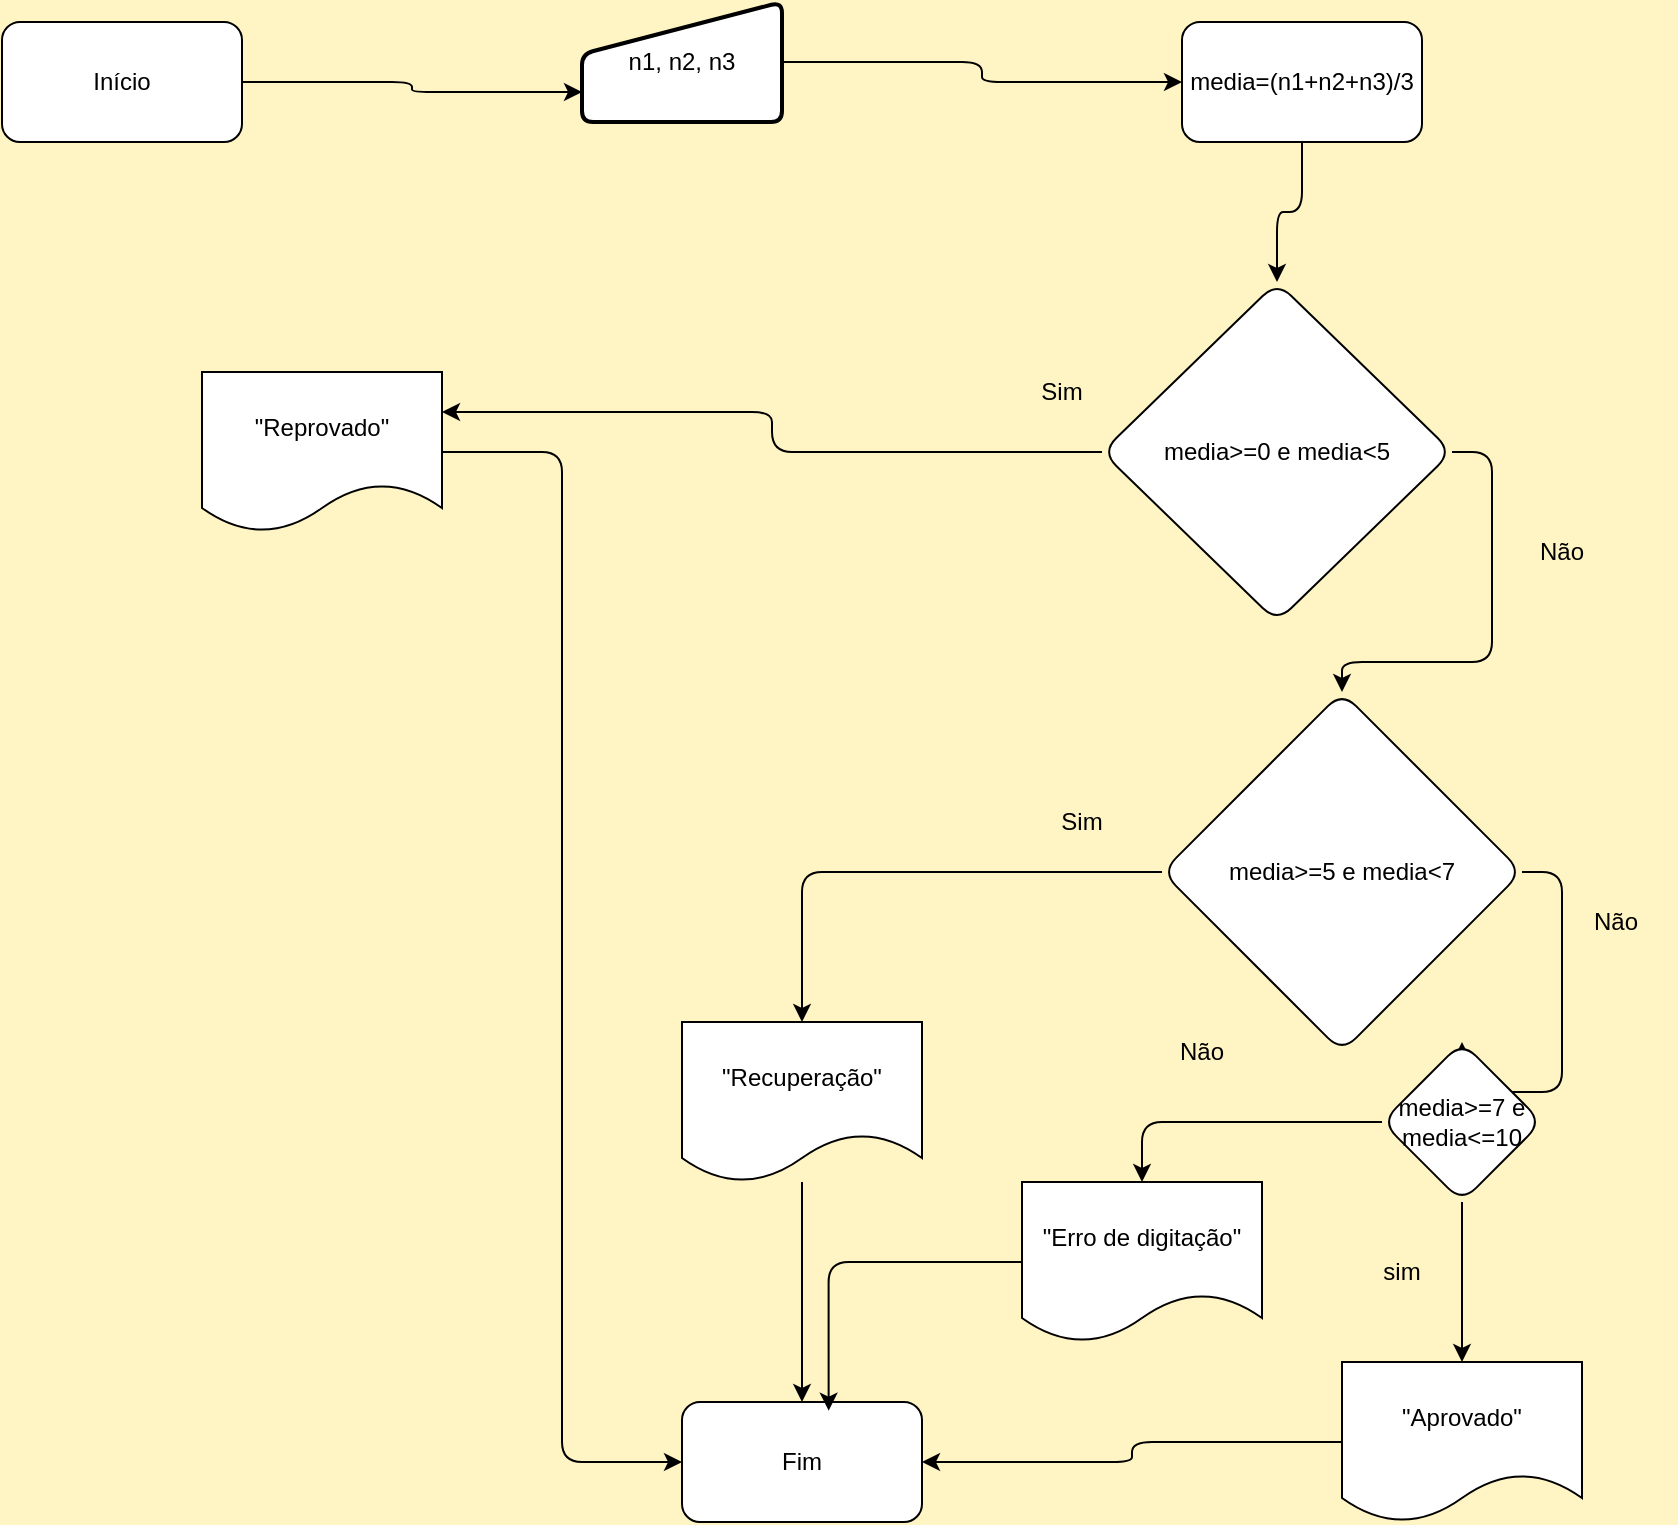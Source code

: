 <mxfile version="25.0.2">
  <diagram name="Página-1" id="dfhIJy6pGqoN_ES3a862">
    <mxGraphModel dx="1750" dy="1048" grid="1" gridSize="10" guides="1" tooltips="1" connect="1" arrows="1" fold="1" page="1" pageScale="1" pageWidth="827" pageHeight="1169" background="#FFF4C3" math="0" shadow="0">
      <root>
        <mxCell id="0" />
        <mxCell id="1" parent="0" />
        <mxCell id="By8TwPPnNFuKV6vYYKvP-43" style="edgeStyle=orthogonalEdgeStyle;rounded=1;orthogonalLoop=1;jettySize=auto;html=1;exitX=1;exitY=0.5;exitDx=0;exitDy=0;entryX=0;entryY=0.75;entryDx=0;entryDy=0;labelBackgroundColor=none;fontColor=default;" edge="1" parent="1" source="By8TwPPnNFuKV6vYYKvP-1" target="By8TwPPnNFuKV6vYYKvP-4">
          <mxGeometry relative="1" as="geometry" />
        </mxCell>
        <mxCell id="By8TwPPnNFuKV6vYYKvP-1" value="Início" style="rounded=1;whiteSpace=wrap;html=1;labelBackgroundColor=none;" vertex="1" parent="1">
          <mxGeometry x="50" y="120" width="120" height="60" as="geometry" />
        </mxCell>
        <mxCell id="By8TwPPnNFuKV6vYYKvP-45" style="edgeStyle=orthogonalEdgeStyle;rounded=1;orthogonalLoop=1;jettySize=auto;html=1;exitX=1;exitY=0.5;exitDx=0;exitDy=0;entryX=0;entryY=0.5;entryDx=0;entryDy=0;labelBackgroundColor=none;fontColor=default;" edge="1" parent="1" source="By8TwPPnNFuKV6vYYKvP-4" target="By8TwPPnNFuKV6vYYKvP-10">
          <mxGeometry relative="1" as="geometry" />
        </mxCell>
        <mxCell id="By8TwPPnNFuKV6vYYKvP-4" value="n1, n2, n3" style="html=1;strokeWidth=2;shape=manualInput;whiteSpace=wrap;rounded=1;size=26;arcSize=11;labelBackgroundColor=none;" vertex="1" parent="1">
          <mxGeometry x="340" y="110" width="100" height="60" as="geometry" />
        </mxCell>
        <mxCell id="By8TwPPnNFuKV6vYYKvP-10" value="media=(n1+n2+n3)/3" style="rounded=1;whiteSpace=wrap;html=1;fontSize=12;labelBackgroundColor=none;" vertex="1" parent="1">
          <mxGeometry x="640" y="120" width="120" height="60" as="geometry" />
        </mxCell>
        <mxCell id="By8TwPPnNFuKV6vYYKvP-13" style="edgeStyle=orthogonalEdgeStyle;rounded=1;orthogonalLoop=1;jettySize=auto;html=1;entryX=0.5;entryY=0;entryDx=0;entryDy=0;labelBackgroundColor=none;fontColor=default;" edge="1" parent="1" source="By8TwPPnNFuKV6vYYKvP-10" target="By8TwPPnNFuKV6vYYKvP-14">
          <mxGeometry relative="1" as="geometry">
            <mxPoint x="397.6" y="329.58" as="targetPoint" />
          </mxGeometry>
        </mxCell>
        <mxCell id="By8TwPPnNFuKV6vYYKvP-20" style="edgeStyle=orthogonalEdgeStyle;rounded=1;orthogonalLoop=1;jettySize=auto;html=1;exitX=1;exitY=0.5;exitDx=0;exitDy=0;entryX=0.5;entryY=0;entryDx=0;entryDy=0;labelBackgroundColor=none;fontColor=default;" edge="1" parent="1" source="By8TwPPnNFuKV6vYYKvP-14" target="By8TwPPnNFuKV6vYYKvP-21">
          <mxGeometry relative="1" as="geometry">
            <mxPoint x="560" y="500" as="targetPoint" />
          </mxGeometry>
        </mxCell>
        <mxCell id="By8TwPPnNFuKV6vYYKvP-49" style="edgeStyle=orthogonalEdgeStyle;rounded=1;orthogonalLoop=1;jettySize=auto;html=1;exitX=0;exitY=0.5;exitDx=0;exitDy=0;entryX=1;entryY=0.25;entryDx=0;entryDy=0;labelBackgroundColor=none;fontColor=default;" edge="1" parent="1" source="By8TwPPnNFuKV6vYYKvP-14" target="By8TwPPnNFuKV6vYYKvP-15">
          <mxGeometry relative="1" as="geometry" />
        </mxCell>
        <mxCell id="By8TwPPnNFuKV6vYYKvP-14" value="media&amp;gt;=0 e media&amp;lt;5" style="rhombus;whiteSpace=wrap;html=1;labelBackgroundColor=none;rounded=1;" vertex="1" parent="1">
          <mxGeometry x="600" y="250" width="175" height="170" as="geometry" />
        </mxCell>
        <mxCell id="By8TwPPnNFuKV6vYYKvP-50" style="edgeStyle=orthogonalEdgeStyle;rounded=1;orthogonalLoop=1;jettySize=auto;html=1;entryX=0;entryY=0.5;entryDx=0;entryDy=0;labelBackgroundColor=none;fontColor=default;" edge="1" parent="1" source="By8TwPPnNFuKV6vYYKvP-15" target="By8TwPPnNFuKV6vYYKvP-31">
          <mxGeometry relative="1" as="geometry" />
        </mxCell>
        <mxCell id="By8TwPPnNFuKV6vYYKvP-15" value="&quot;Reprovado&quot;" style="shape=document;whiteSpace=wrap;html=1;boundedLbl=1;labelBackgroundColor=none;rounded=1;" vertex="1" parent="1">
          <mxGeometry x="150" y="295" width="120" height="80" as="geometry" />
        </mxCell>
        <mxCell id="By8TwPPnNFuKV6vYYKvP-17" value="Sim" style="text;html=1;align=center;verticalAlign=middle;whiteSpace=wrap;rounded=1;labelBackgroundColor=none;" vertex="1" parent="1">
          <mxGeometry x="550" y="290" width="60" height="30" as="geometry" />
        </mxCell>
        <mxCell id="By8TwPPnNFuKV6vYYKvP-27" style="edgeStyle=orthogonalEdgeStyle;rounded=1;orthogonalLoop=1;jettySize=auto;html=1;exitX=0;exitY=0.5;exitDx=0;exitDy=0;entryX=0.5;entryY=0;entryDx=0;entryDy=0;labelBackgroundColor=none;fontColor=default;" edge="1" parent="1" source="By8TwPPnNFuKV6vYYKvP-21" target="By8TwPPnNFuKV6vYYKvP-23">
          <mxGeometry relative="1" as="geometry" />
        </mxCell>
        <mxCell id="By8TwPPnNFuKV6vYYKvP-38" style="edgeStyle=orthogonalEdgeStyle;rounded=1;orthogonalLoop=1;jettySize=auto;html=1;exitX=1;exitY=0.5;exitDx=0;exitDy=0;entryX=0.5;entryY=0;entryDx=0;entryDy=0;labelBackgroundColor=none;fontColor=default;" edge="1" parent="1" source="By8TwPPnNFuKV6vYYKvP-21" target="By8TwPPnNFuKV6vYYKvP-37">
          <mxGeometry relative="1" as="geometry" />
        </mxCell>
        <mxCell id="By8TwPPnNFuKV6vYYKvP-21" value="media&amp;gt;=5&lt;span style=&quot;background-color: initial;&quot;&gt;&amp;nbsp;e media&amp;lt;7&lt;/span&gt;" style="rhombus;whiteSpace=wrap;html=1;labelBackgroundColor=none;rounded=1;" vertex="1" parent="1">
          <mxGeometry x="630" y="455" width="180" height="180" as="geometry" />
        </mxCell>
        <mxCell id="By8TwPPnNFuKV6vYYKvP-22" value="Não" style="text;html=1;align=center;verticalAlign=middle;whiteSpace=wrap;rounded=1;labelBackgroundColor=none;" vertex="1" parent="1">
          <mxGeometry x="800" y="370" width="60" height="30" as="geometry" />
        </mxCell>
        <mxCell id="By8TwPPnNFuKV6vYYKvP-33" style="edgeStyle=orthogonalEdgeStyle;rounded=1;orthogonalLoop=1;jettySize=auto;html=1;entryX=0.5;entryY=0;entryDx=0;entryDy=0;labelBackgroundColor=none;fontColor=default;" edge="1" parent="1" source="By8TwPPnNFuKV6vYYKvP-23" target="By8TwPPnNFuKV6vYYKvP-31">
          <mxGeometry relative="1" as="geometry" />
        </mxCell>
        <mxCell id="By8TwPPnNFuKV6vYYKvP-23" value="&quot;Recuperação&quot;" style="shape=document;whiteSpace=wrap;html=1;boundedLbl=1;labelBackgroundColor=none;rounded=1;" vertex="1" parent="1">
          <mxGeometry x="390" y="620" width="120" height="80" as="geometry" />
        </mxCell>
        <mxCell id="By8TwPPnNFuKV6vYYKvP-28" value="Sim" style="text;html=1;align=center;verticalAlign=middle;whiteSpace=wrap;rounded=1;labelBackgroundColor=none;" vertex="1" parent="1">
          <mxGeometry x="560" y="505" width="60" height="30" as="geometry" />
        </mxCell>
        <mxCell id="By8TwPPnNFuKV6vYYKvP-34" style="edgeStyle=orthogonalEdgeStyle;rounded=1;orthogonalLoop=1;jettySize=auto;html=1;entryX=1;entryY=0.5;entryDx=0;entryDy=0;labelBackgroundColor=none;fontColor=default;" edge="1" parent="1" source="By8TwPPnNFuKV6vYYKvP-29" target="By8TwPPnNFuKV6vYYKvP-31">
          <mxGeometry relative="1" as="geometry" />
        </mxCell>
        <mxCell id="By8TwPPnNFuKV6vYYKvP-29" value="&quot;Aprovado&quot;" style="shape=document;whiteSpace=wrap;html=1;boundedLbl=1;labelBackgroundColor=none;rounded=1;" vertex="1" parent="1">
          <mxGeometry x="720" y="790" width="120" height="80" as="geometry" />
        </mxCell>
        <mxCell id="By8TwPPnNFuKV6vYYKvP-31" value="Fim" style="rounded=1;whiteSpace=wrap;html=1;labelBackgroundColor=none;" vertex="1" parent="1">
          <mxGeometry x="390" y="810" width="120" height="60" as="geometry" />
        </mxCell>
        <mxCell id="By8TwPPnNFuKV6vYYKvP-39" style="edgeStyle=orthogonalEdgeStyle;rounded=1;orthogonalLoop=1;jettySize=auto;html=1;exitX=0.5;exitY=1;exitDx=0;exitDy=0;entryX=0.5;entryY=0;entryDx=0;entryDy=0;labelBackgroundColor=none;fontColor=default;" edge="1" parent="1" source="By8TwPPnNFuKV6vYYKvP-37" target="By8TwPPnNFuKV6vYYKvP-29">
          <mxGeometry relative="1" as="geometry" />
        </mxCell>
        <mxCell id="By8TwPPnNFuKV6vYYKvP-54" style="edgeStyle=orthogonalEdgeStyle;rounded=1;orthogonalLoop=1;jettySize=auto;html=1;entryX=0.5;entryY=0;entryDx=0;entryDy=0;labelBackgroundColor=none;fontColor=default;" edge="1" parent="1" source="By8TwPPnNFuKV6vYYKvP-37" target="By8TwPPnNFuKV6vYYKvP-53">
          <mxGeometry relative="1" as="geometry" />
        </mxCell>
        <mxCell id="By8TwPPnNFuKV6vYYKvP-37" value="media&amp;gt;=7 e media&amp;lt;=10" style="rhombus;whiteSpace=wrap;html=1;labelBackgroundColor=none;rounded=1;" vertex="1" parent="1">
          <mxGeometry x="740" y="630" width="80" height="80" as="geometry" />
        </mxCell>
        <mxCell id="By8TwPPnNFuKV6vYYKvP-40" value="Não" style="text;html=1;align=center;verticalAlign=middle;whiteSpace=wrap;rounded=1;rotation=0;labelBackgroundColor=none;" vertex="1" parent="1">
          <mxGeometry x="827" y="555" width="60" height="30" as="geometry" />
        </mxCell>
        <mxCell id="By8TwPPnNFuKV6vYYKvP-44" style="edgeStyle=orthogonalEdgeStyle;rounded=1;orthogonalLoop=1;jettySize=auto;html=1;exitX=0.5;exitY=1;exitDx=0;exitDy=0;labelBackgroundColor=none;fontColor=default;" edge="1" parent="1" source="By8TwPPnNFuKV6vYYKvP-4" target="By8TwPPnNFuKV6vYYKvP-4">
          <mxGeometry relative="1" as="geometry" />
        </mxCell>
        <mxCell id="By8TwPPnNFuKV6vYYKvP-51" value="sim" style="text;html=1;align=center;verticalAlign=middle;whiteSpace=wrap;rounded=1;labelBackgroundColor=none;" vertex="1" parent="1">
          <mxGeometry x="720" y="730" width="60" height="30" as="geometry" />
        </mxCell>
        <mxCell id="By8TwPPnNFuKV6vYYKvP-53" value="&quot;Erro de digitação&quot;" style="shape=document;whiteSpace=wrap;html=1;boundedLbl=1;labelBackgroundColor=none;rounded=1;" vertex="1" parent="1">
          <mxGeometry x="560" y="700" width="120" height="80" as="geometry" />
        </mxCell>
        <mxCell id="By8TwPPnNFuKV6vYYKvP-55" value="Não" style="text;html=1;align=center;verticalAlign=middle;whiteSpace=wrap;rounded=1;labelBackgroundColor=none;" vertex="1" parent="1">
          <mxGeometry x="620" y="620" width="60" height="30" as="geometry" />
        </mxCell>
        <mxCell id="By8TwPPnNFuKV6vYYKvP-57" style="edgeStyle=orthogonalEdgeStyle;rounded=1;orthogonalLoop=1;jettySize=auto;html=1;entryX=0.611;entryY=0.072;entryDx=0;entryDy=0;entryPerimeter=0;labelBackgroundColor=none;fontColor=default;" edge="1" parent="1" source="By8TwPPnNFuKV6vYYKvP-53" target="By8TwPPnNFuKV6vYYKvP-31">
          <mxGeometry relative="1" as="geometry" />
        </mxCell>
      </root>
    </mxGraphModel>
  </diagram>
</mxfile>
